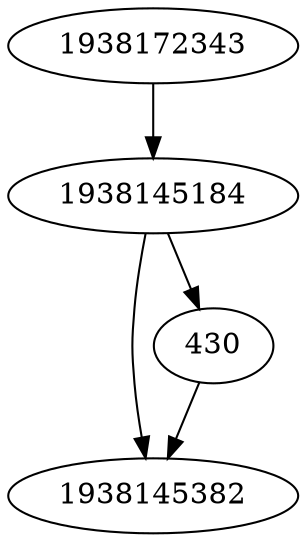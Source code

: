 strict digraph  {
1938145184;
1938145382;
430;
1938172343;
1938145184 -> 1938145382;
1938145184 -> 430;
430 -> 1938145382;
1938172343 -> 1938145184;
}
